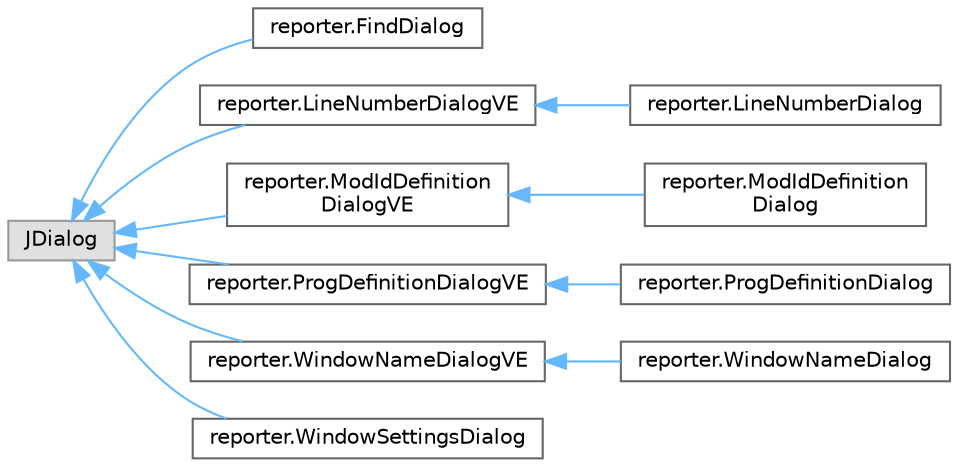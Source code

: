 digraph "Graphical Class Hierarchy"
{
 // LATEX_PDF_SIZE
  bgcolor="transparent";
  edge [fontname=Helvetica,fontsize=10,labelfontname=Helvetica,labelfontsize=10];
  node [fontname=Helvetica,fontsize=10,shape=box,height=0.2,width=0.4];
  rankdir="LR";
  Node0 [id="Node000000",label="JDialog",height=0.2,width=0.4,color="grey60", fillcolor="#E0E0E0", style="filled",tooltip=" "];
  Node0 -> Node1 [id="edge40_Node000000_Node000001",dir="back",color="steelblue1",style="solid",tooltip=" "];
  Node1 [id="Node000001",label="reporter.FindDialog",height=0.2,width=0.4,color="grey40", fillcolor="white", style="filled",URL="$classreporter_1_1_find_dialog.html",tooltip=" "];
  Node0 -> Node2 [id="edge41_Node000000_Node000002",dir="back",color="steelblue1",style="solid",tooltip=" "];
  Node2 [id="Node000002",label="reporter.LineNumberDialogVE",height=0.2,width=0.4,color="grey40", fillcolor="white", style="filled",URL="$classreporter_1_1_line_number_dialog_v_e.html",tooltip=" "];
  Node2 -> Node3 [id="edge42_Node000002_Node000003",dir="back",color="steelblue1",style="solid",tooltip=" "];
  Node3 [id="Node000003",label="reporter.LineNumberDialog",height=0.2,width=0.4,color="grey40", fillcolor="white", style="filled",URL="$classreporter_1_1_line_number_dialog.html",tooltip=" "];
  Node0 -> Node4 [id="edge43_Node000000_Node000004",dir="back",color="steelblue1",style="solid",tooltip=" "];
  Node4 [id="Node000004",label="reporter.ModIdDefinition\lDialogVE",height=0.2,width=0.4,color="grey40", fillcolor="white", style="filled",URL="$classreporter_1_1_mod_id_definition_dialog_v_e.html",tooltip=" "];
  Node4 -> Node5 [id="edge44_Node000004_Node000005",dir="back",color="steelblue1",style="solid",tooltip=" "];
  Node5 [id="Node000005",label="reporter.ModIdDefinition\lDialog",height=0.2,width=0.4,color="grey40", fillcolor="white", style="filled",URL="$classreporter_1_1_mod_id_definition_dialog.html",tooltip=" "];
  Node0 -> Node6 [id="edge45_Node000000_Node000006",dir="back",color="steelblue1",style="solid",tooltip=" "];
  Node6 [id="Node000006",label="reporter.ProgDefinitionDialogVE",height=0.2,width=0.4,color="grey40", fillcolor="white", style="filled",URL="$classreporter_1_1_prog_definition_dialog_v_e.html",tooltip=" "];
  Node6 -> Node7 [id="edge46_Node000006_Node000007",dir="back",color="steelblue1",style="solid",tooltip=" "];
  Node7 [id="Node000007",label="reporter.ProgDefinitionDialog",height=0.2,width=0.4,color="grey40", fillcolor="white", style="filled",URL="$classreporter_1_1_prog_definition_dialog.html",tooltip=" "];
  Node0 -> Node8 [id="edge47_Node000000_Node000008",dir="back",color="steelblue1",style="solid",tooltip=" "];
  Node8 [id="Node000008",label="reporter.WindowNameDialogVE",height=0.2,width=0.4,color="grey40", fillcolor="white", style="filled",URL="$classreporter_1_1_window_name_dialog_v_e.html",tooltip=" "];
  Node8 -> Node9 [id="edge48_Node000008_Node000009",dir="back",color="steelblue1",style="solid",tooltip=" "];
  Node9 [id="Node000009",label="reporter.WindowNameDialog",height=0.2,width=0.4,color="grey40", fillcolor="white", style="filled",URL="$classreporter_1_1_window_name_dialog.html",tooltip=" "];
  Node0 -> Node10 [id="edge49_Node000000_Node000010",dir="back",color="steelblue1",style="solid",tooltip=" "];
  Node10 [id="Node000010",label="reporter.WindowSettingsDialog",height=0.2,width=0.4,color="grey40", fillcolor="white", style="filled",URL="$classreporter_1_1_window_settings_dialog.html",tooltip=" "];
}
